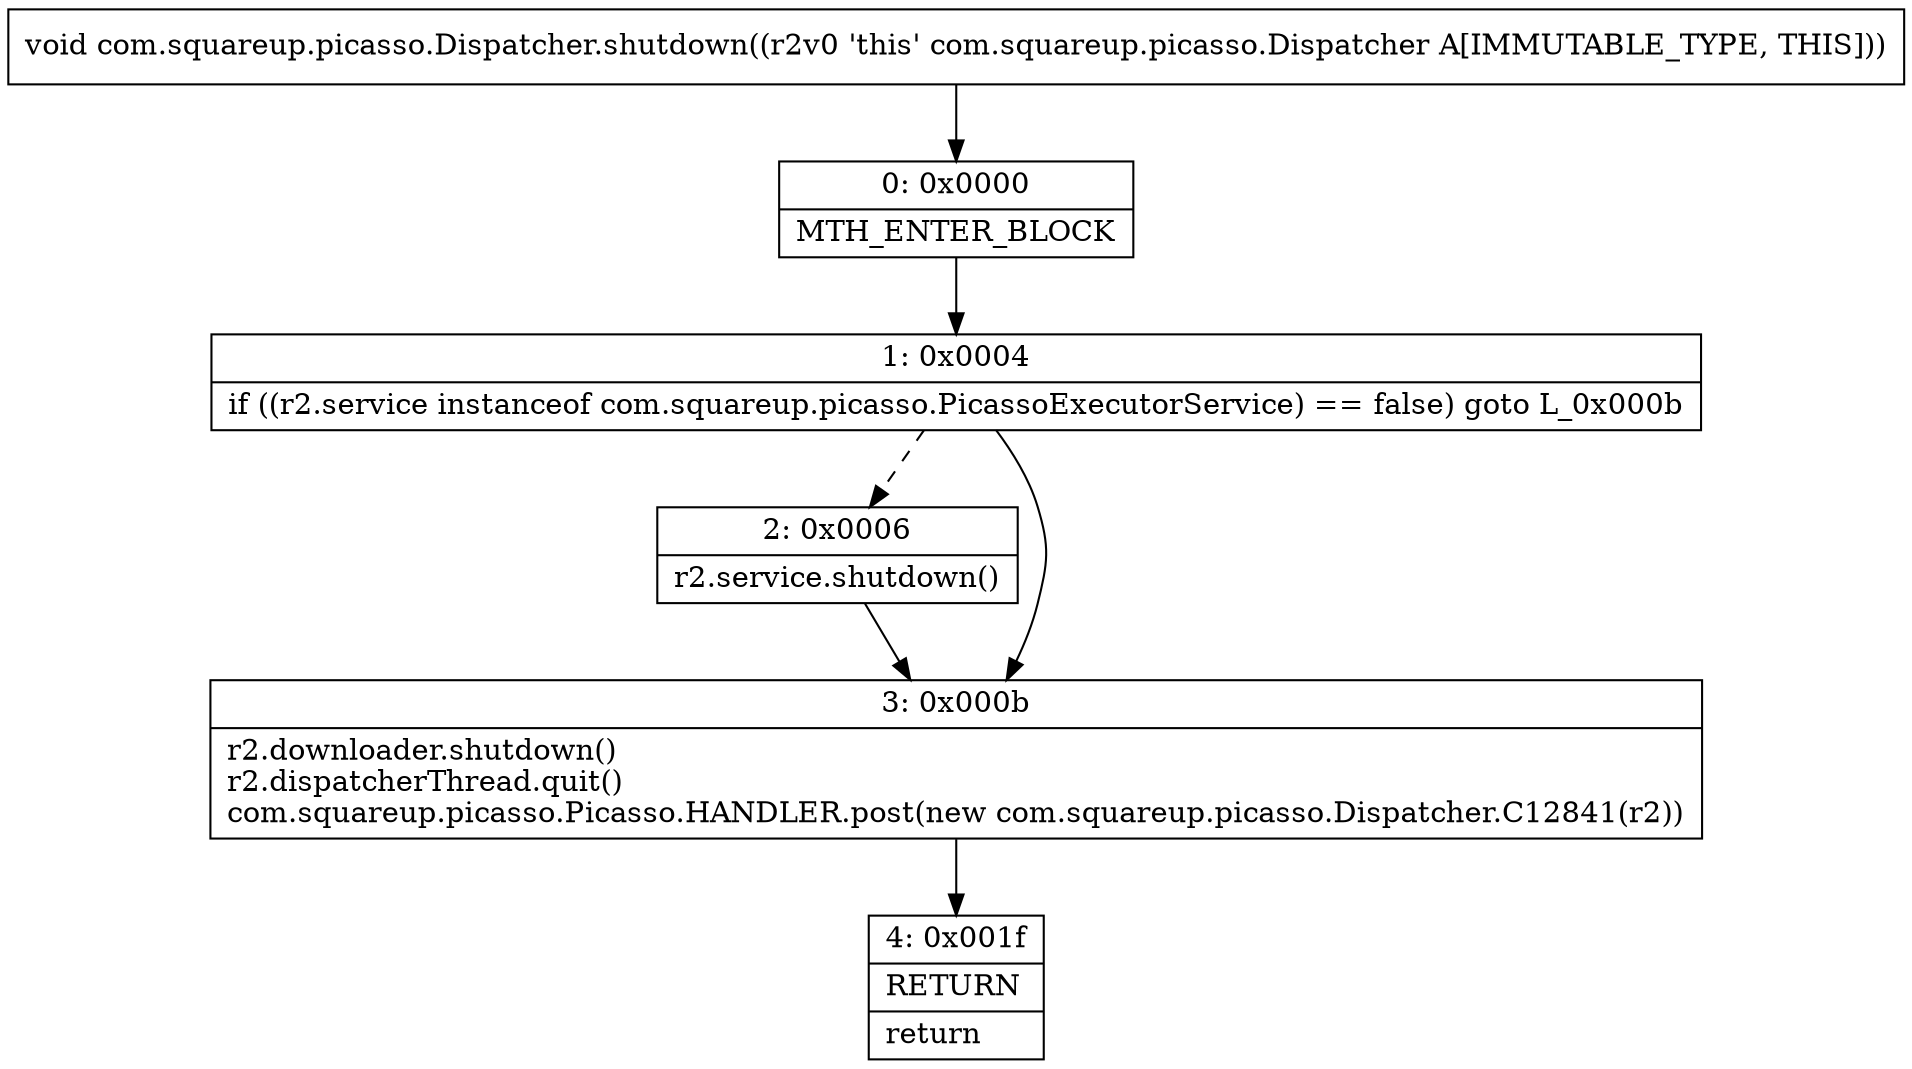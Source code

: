 digraph "CFG forcom.squareup.picasso.Dispatcher.shutdown()V" {
Node_0 [shape=record,label="{0\:\ 0x0000|MTH_ENTER_BLOCK\l}"];
Node_1 [shape=record,label="{1\:\ 0x0004|if ((r2.service instanceof com.squareup.picasso.PicassoExecutorService) == false) goto L_0x000b\l}"];
Node_2 [shape=record,label="{2\:\ 0x0006|r2.service.shutdown()\l}"];
Node_3 [shape=record,label="{3\:\ 0x000b|r2.downloader.shutdown()\lr2.dispatcherThread.quit()\lcom.squareup.picasso.Picasso.HANDLER.post(new com.squareup.picasso.Dispatcher.C12841(r2))\l}"];
Node_4 [shape=record,label="{4\:\ 0x001f|RETURN\l|return\l}"];
MethodNode[shape=record,label="{void com.squareup.picasso.Dispatcher.shutdown((r2v0 'this' com.squareup.picasso.Dispatcher A[IMMUTABLE_TYPE, THIS])) }"];
MethodNode -> Node_0;
Node_0 -> Node_1;
Node_1 -> Node_2[style=dashed];
Node_1 -> Node_3;
Node_2 -> Node_3;
Node_3 -> Node_4;
}

